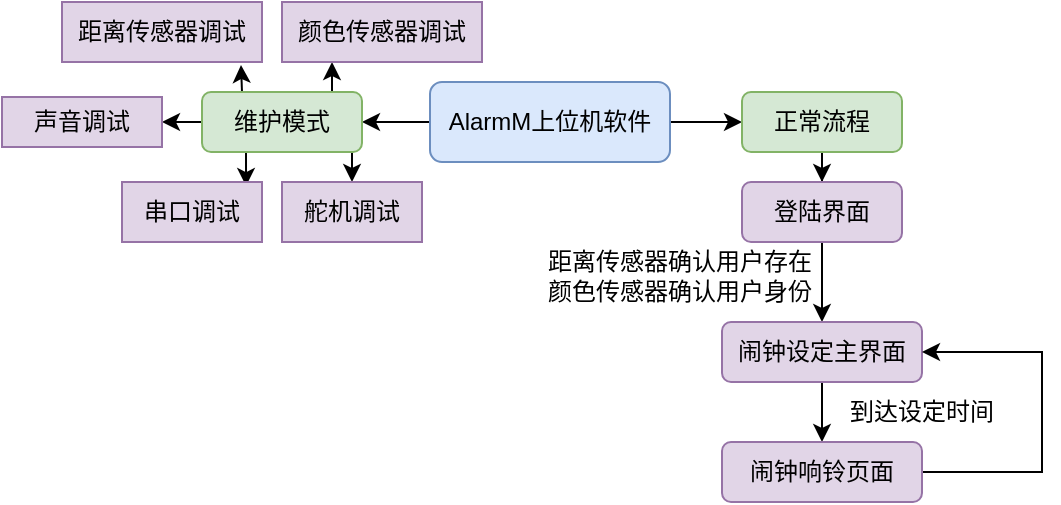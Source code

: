 <mxfile version="19.0.0" type="github">
  <diagram id="v8nLDmN4_eb113j8Iu0C" name="第 1 页">
    <mxGraphModel dx="652" dy="1606" grid="0" gridSize="10" guides="1" tooltips="1" connect="1" arrows="1" fold="1" page="1" pageScale="1" pageWidth="827" pageHeight="1169" math="0" shadow="0">
      <root>
        <mxCell id="0" />
        <mxCell id="1" parent="0" />
        <mxCell id="tAdUC5U9qPsLlMW_5mfW-4" style="edgeStyle=orthogonalEdgeStyle;rounded=0;orthogonalLoop=1;jettySize=auto;html=1;" edge="1" parent="1" source="tAdUC5U9qPsLlMW_5mfW-1" target="tAdUC5U9qPsLlMW_5mfW-3">
          <mxGeometry relative="1" as="geometry" />
        </mxCell>
        <mxCell id="tAdUC5U9qPsLlMW_5mfW-5" value="" style="edgeStyle=orthogonalEdgeStyle;rounded=0;orthogonalLoop=1;jettySize=auto;html=1;" edge="1" parent="1" source="tAdUC5U9qPsLlMW_5mfW-1" target="tAdUC5U9qPsLlMW_5mfW-2">
          <mxGeometry relative="1" as="geometry" />
        </mxCell>
        <mxCell id="tAdUC5U9qPsLlMW_5mfW-1" value="AlarmM上位机软件" style="rounded=1;whiteSpace=wrap;html=1;fillColor=#dae8fc;strokeColor=#6c8ebf;" vertex="1" parent="1">
          <mxGeometry x="354" y="-1030" width="120" height="40" as="geometry" />
        </mxCell>
        <mxCell id="tAdUC5U9qPsLlMW_5mfW-10" style="edgeStyle=orthogonalEdgeStyle;rounded=0;orthogonalLoop=1;jettySize=auto;html=1;exitX=0.75;exitY=1;exitDx=0;exitDy=0;entryX=0.5;entryY=0;entryDx=0;entryDy=0;" edge="1" parent="1" source="tAdUC5U9qPsLlMW_5mfW-2" target="tAdUC5U9qPsLlMW_5mfW-7">
          <mxGeometry relative="1" as="geometry" />
        </mxCell>
        <mxCell id="tAdUC5U9qPsLlMW_5mfW-11" style="edgeStyle=orthogonalEdgeStyle;rounded=0;orthogonalLoop=1;jettySize=auto;html=1;exitX=0.25;exitY=1;exitDx=0;exitDy=0;entryX=0.886;entryY=0.067;entryDx=0;entryDy=0;entryPerimeter=0;" edge="1" parent="1" source="tAdUC5U9qPsLlMW_5mfW-2" target="tAdUC5U9qPsLlMW_5mfW-6">
          <mxGeometry relative="1" as="geometry" />
        </mxCell>
        <mxCell id="tAdUC5U9qPsLlMW_5mfW-14" style="edgeStyle=orthogonalEdgeStyle;rounded=0;orthogonalLoop=1;jettySize=auto;html=1;exitX=0.75;exitY=0;exitDx=0;exitDy=0;entryX=0.25;entryY=1;entryDx=0;entryDy=0;" edge="1" parent="1" source="tAdUC5U9qPsLlMW_5mfW-2" target="tAdUC5U9qPsLlMW_5mfW-12">
          <mxGeometry relative="1" as="geometry" />
        </mxCell>
        <mxCell id="tAdUC5U9qPsLlMW_5mfW-15" style="edgeStyle=orthogonalEdgeStyle;rounded=0;orthogonalLoop=1;jettySize=auto;html=1;exitX=0.25;exitY=0;exitDx=0;exitDy=0;entryX=0.895;entryY=1.05;entryDx=0;entryDy=0;entryPerimeter=0;" edge="1" parent="1" source="tAdUC5U9qPsLlMW_5mfW-2" target="tAdUC5U9qPsLlMW_5mfW-13">
          <mxGeometry relative="1" as="geometry" />
        </mxCell>
        <mxCell id="tAdUC5U9qPsLlMW_5mfW-30" style="edgeStyle=orthogonalEdgeStyle;rounded=0;orthogonalLoop=1;jettySize=auto;html=1;exitX=0;exitY=0.5;exitDx=0;exitDy=0;entryX=1;entryY=0.5;entryDx=0;entryDy=0;" edge="1" parent="1" source="tAdUC5U9qPsLlMW_5mfW-2" target="tAdUC5U9qPsLlMW_5mfW-16">
          <mxGeometry relative="1" as="geometry" />
        </mxCell>
        <mxCell id="tAdUC5U9qPsLlMW_5mfW-2" value="维护模式" style="rounded=1;whiteSpace=wrap;html=1;fillColor=#d5e8d4;strokeColor=#82b366;" vertex="1" parent="1">
          <mxGeometry x="240" y="-1025" width="80" height="30" as="geometry" />
        </mxCell>
        <mxCell id="tAdUC5U9qPsLlMW_5mfW-18" value="" style="edgeStyle=orthogonalEdgeStyle;rounded=0;orthogonalLoop=1;jettySize=auto;html=1;" edge="1" parent="1" source="tAdUC5U9qPsLlMW_5mfW-3" target="tAdUC5U9qPsLlMW_5mfW-17">
          <mxGeometry relative="1" as="geometry" />
        </mxCell>
        <mxCell id="tAdUC5U9qPsLlMW_5mfW-3" value="正常流程" style="rounded=1;whiteSpace=wrap;html=1;fillColor=#d5e8d4;strokeColor=#82b366;" vertex="1" parent="1">
          <mxGeometry x="510" y="-1025" width="80" height="30" as="geometry" />
        </mxCell>
        <mxCell id="tAdUC5U9qPsLlMW_5mfW-6" value="串口调试" style="rounded=0;whiteSpace=wrap;html=1;fillColor=#e1d5e7;strokeColor=#9673a6;" vertex="1" parent="1">
          <mxGeometry x="200" y="-980" width="70" height="30" as="geometry" />
        </mxCell>
        <mxCell id="tAdUC5U9qPsLlMW_5mfW-7" value="舵机调试" style="rounded=0;whiteSpace=wrap;html=1;fillColor=#e1d5e7;strokeColor=#9673a6;" vertex="1" parent="1">
          <mxGeometry x="280" y="-980" width="70" height="30" as="geometry" />
        </mxCell>
        <mxCell id="tAdUC5U9qPsLlMW_5mfW-12" value="颜色传感器调试" style="rounded=0;whiteSpace=wrap;html=1;fillColor=#e1d5e7;strokeColor=#9673a6;" vertex="1" parent="1">
          <mxGeometry x="280" y="-1070" width="100" height="30" as="geometry" />
        </mxCell>
        <mxCell id="tAdUC5U9qPsLlMW_5mfW-13" value="距离传感器调试" style="rounded=0;whiteSpace=wrap;html=1;fillColor=#e1d5e7;strokeColor=#9673a6;" vertex="1" parent="1">
          <mxGeometry x="170" y="-1070" width="100" height="30" as="geometry" />
        </mxCell>
        <mxCell id="tAdUC5U9qPsLlMW_5mfW-16" value="声音调试" style="rounded=0;whiteSpace=wrap;html=1;fillColor=#e1d5e7;strokeColor=#9673a6;" vertex="1" parent="1">
          <mxGeometry x="140" y="-1022.5" width="80" height="25" as="geometry" />
        </mxCell>
        <mxCell id="tAdUC5U9qPsLlMW_5mfW-22" value="" style="edgeStyle=orthogonalEdgeStyle;rounded=0;orthogonalLoop=1;jettySize=auto;html=1;" edge="1" parent="1" source="tAdUC5U9qPsLlMW_5mfW-17" target="tAdUC5U9qPsLlMW_5mfW-21">
          <mxGeometry relative="1" as="geometry" />
        </mxCell>
        <mxCell id="tAdUC5U9qPsLlMW_5mfW-17" value="登陆界面" style="rounded=1;whiteSpace=wrap;html=1;fillColor=#e1d5e7;strokeColor=#9673a6;" vertex="1" parent="1">
          <mxGeometry x="510" y="-980" width="80" height="30" as="geometry" />
        </mxCell>
        <mxCell id="tAdUC5U9qPsLlMW_5mfW-24" value="" style="edgeStyle=orthogonalEdgeStyle;rounded=0;orthogonalLoop=1;jettySize=auto;html=1;" edge="1" parent="1" source="tAdUC5U9qPsLlMW_5mfW-21" target="tAdUC5U9qPsLlMW_5mfW-23">
          <mxGeometry relative="1" as="geometry" />
        </mxCell>
        <mxCell id="tAdUC5U9qPsLlMW_5mfW-21" value="闹钟设定主界面" style="rounded=1;whiteSpace=wrap;html=1;fillColor=#e1d5e7;strokeColor=#9673a6;" vertex="1" parent="1">
          <mxGeometry x="500" y="-910" width="100" height="30" as="geometry" />
        </mxCell>
        <mxCell id="tAdUC5U9qPsLlMW_5mfW-27" style="edgeStyle=orthogonalEdgeStyle;rounded=0;orthogonalLoop=1;jettySize=auto;html=1;entryX=1;entryY=0.5;entryDx=0;entryDy=0;" edge="1" parent="1" source="tAdUC5U9qPsLlMW_5mfW-23" target="tAdUC5U9qPsLlMW_5mfW-21">
          <mxGeometry relative="1" as="geometry">
            <Array as="points">
              <mxPoint x="660" y="-835" />
              <mxPoint x="660" y="-895" />
            </Array>
          </mxGeometry>
        </mxCell>
        <mxCell id="tAdUC5U9qPsLlMW_5mfW-23" value="闹钟响铃页面" style="rounded=1;whiteSpace=wrap;html=1;fillColor=#e1d5e7;strokeColor=#9673a6;" vertex="1" parent="1">
          <mxGeometry x="500" y="-850" width="100" height="30" as="geometry" />
        </mxCell>
        <mxCell id="tAdUC5U9qPsLlMW_5mfW-25" value="到达设定时间" style="text;html=1;strokeColor=none;fillColor=none;align=center;verticalAlign=middle;whiteSpace=wrap;rounded=0;" vertex="1" parent="1">
          <mxGeometry x="560" y="-880" width="80" height="30" as="geometry" />
        </mxCell>
        <mxCell id="tAdUC5U9qPsLlMW_5mfW-28" value="距离传感器确认用户存在&lt;br&gt;颜色传感器确认用户身份" style="text;html=1;strokeColor=none;fillColor=none;align=center;verticalAlign=middle;whiteSpace=wrap;rounded=0;" vertex="1" parent="1">
          <mxGeometry x="404" y="-948" width="150" height="30" as="geometry" />
        </mxCell>
      </root>
    </mxGraphModel>
  </diagram>
</mxfile>
